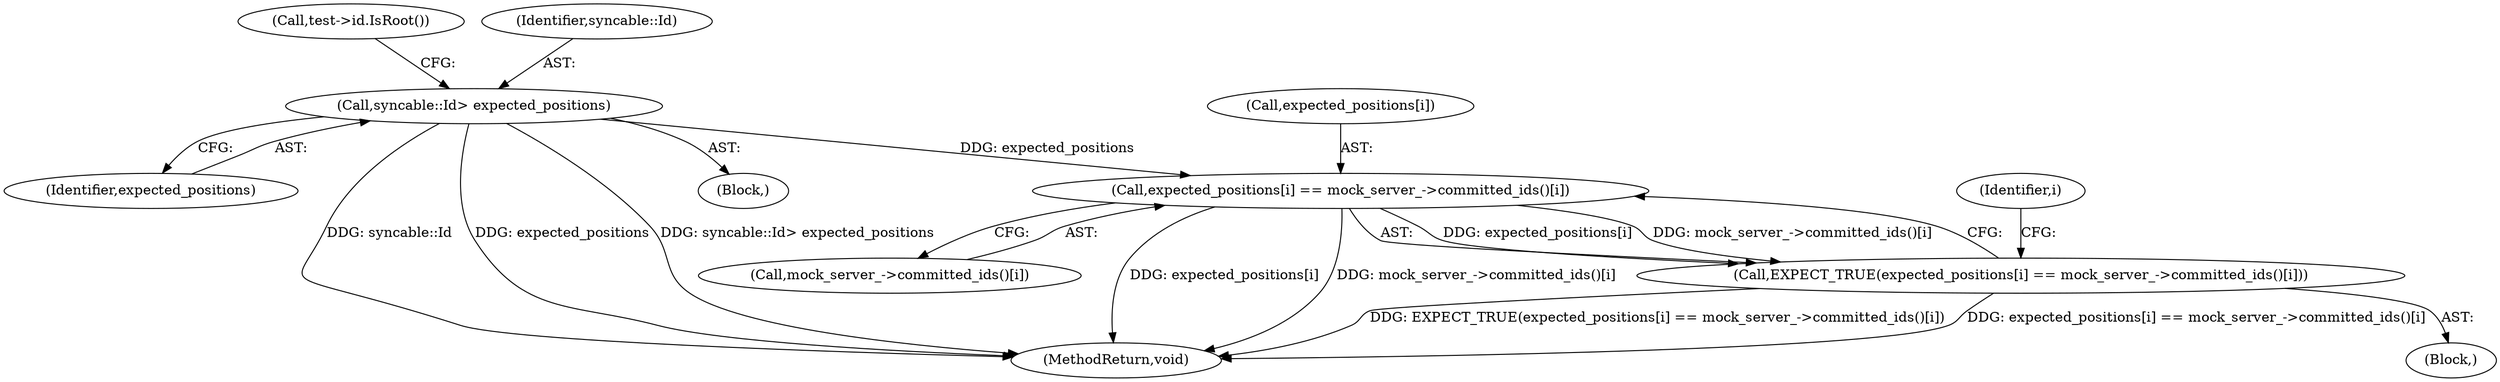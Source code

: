digraph "0_Chrome_19190765882e272a6a2162c89acdb29110f7e3cf_4@array" {
"1000267" [label="(Call,expected_positions[i] == mock_server_->committed_ids()[i])"];
"1000111" [label="(Call,syncable::Id> expected_positions)"];
"1000266" [label="(Call,EXPECT_TRUE(expected_positions[i] == mock_server_->committed_ids()[i]))"];
"1000118" [label="(Call,test->id.IsRoot())"];
"1000266" [label="(Call,EXPECT_TRUE(expected_positions[i] == mock_server_->committed_ids()[i]))"];
"1000271" [label="(Call,mock_server_->committed_ids()[i])"];
"1000112" [label="(Identifier,syncable::Id)"];
"1000260" [label="(Block,)"];
"1000267" [label="(Call,expected_positions[i] == mock_server_->committed_ids()[i])"];
"1000268" [label="(Call,expected_positions[i])"];
"1000113" [label="(Identifier,expected_positions)"];
"1000111" [label="(Call,syncable::Id> expected_positions)"];
"1000274" [label="(MethodReturn,void)"];
"1000259" [label="(Identifier,i)"];
"1000107" [label="(Block,)"];
"1000267" -> "1000266"  [label="AST: "];
"1000267" -> "1000271"  [label="CFG: "];
"1000268" -> "1000267"  [label="AST: "];
"1000271" -> "1000267"  [label="AST: "];
"1000266" -> "1000267"  [label="CFG: "];
"1000267" -> "1000274"  [label="DDG: expected_positions[i]"];
"1000267" -> "1000274"  [label="DDG: mock_server_->committed_ids()[i]"];
"1000267" -> "1000266"  [label="DDG: expected_positions[i]"];
"1000267" -> "1000266"  [label="DDG: mock_server_->committed_ids()[i]"];
"1000111" -> "1000267"  [label="DDG: expected_positions"];
"1000111" -> "1000107"  [label="AST: "];
"1000111" -> "1000113"  [label="CFG: "];
"1000112" -> "1000111"  [label="AST: "];
"1000113" -> "1000111"  [label="AST: "];
"1000118" -> "1000111"  [label="CFG: "];
"1000111" -> "1000274"  [label="DDG: syncable::Id"];
"1000111" -> "1000274"  [label="DDG: expected_positions"];
"1000111" -> "1000274"  [label="DDG: syncable::Id> expected_positions"];
"1000266" -> "1000260"  [label="AST: "];
"1000259" -> "1000266"  [label="CFG: "];
"1000266" -> "1000274"  [label="DDG: expected_positions[i] == mock_server_->committed_ids()[i]"];
"1000266" -> "1000274"  [label="DDG: EXPECT_TRUE(expected_positions[i] == mock_server_->committed_ids()[i])"];
}
